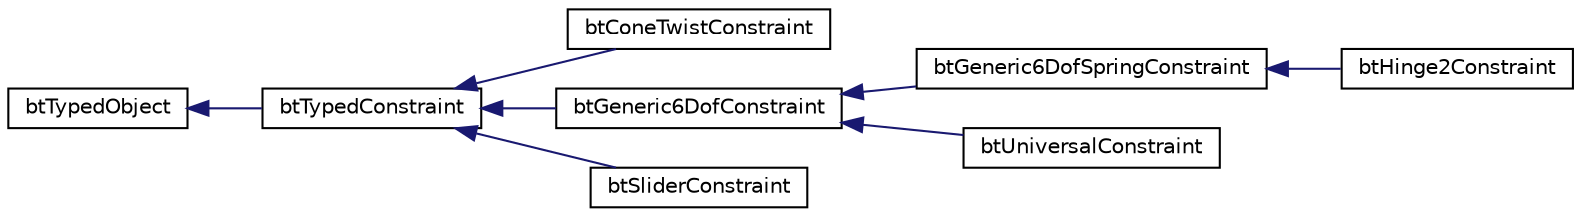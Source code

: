 digraph G
{
  edge [fontname="Helvetica",fontsize="10",labelfontname="Helvetica",labelfontsize="10"];
  node [fontname="Helvetica",fontsize="10",shape=record];
  rankdir=LR;
  Node1 [label="btTypedObject",height=0.2,width=0.4,color="black", fillcolor="white", style="filled",URL="$d3/d37/structbtTypedObject.html",tooltip="rudimentary class to provide type info"];
  Node1 -> Node2 [dir=back,color="midnightblue",fontsize="10",style="solid",fontname="Helvetica"];
  Node2 [label="btTypedConstraint",height=0.2,width=0.4,color="black", fillcolor="white", style="filled",URL="$df/daa/classbtTypedConstraint.html",tooltip="TypedConstraint is the baseclass for Bullet constraints and vehicles."];
  Node2 -> Node3 [dir=back,color="midnightblue",fontsize="10",style="solid",fontname="Helvetica"];
  Node3 [label="btConeTwistConstraint",height=0.2,width=0.4,color="black", fillcolor="white", style="filled",URL="$d1/d4d/classbtConeTwistConstraint.html",tooltip="btConeTwistConstraint can be used to simulate ragdoll joints (upper arm, leg etc)"];
  Node2 -> Node4 [dir=back,color="midnightblue",fontsize="10",style="solid",fontname="Helvetica"];
  Node4 [label="btGeneric6DofConstraint",height=0.2,width=0.4,color="black", fillcolor="white", style="filled",URL="$dd/dd6/classbtGeneric6DofConstraint.html",tooltip="btGeneric6DofConstraint between two rigidbodies each with a pivotpoint that descibes the axis locatio..."];
  Node4 -> Node5 [dir=back,color="midnightblue",fontsize="10",style="solid",fontname="Helvetica"];
  Node5 [label="btGeneric6DofSpringConstraint",height=0.2,width=0.4,color="black", fillcolor="white", style="filled",URL="$d7/d7b/classbtGeneric6DofSpringConstraint.html",tooltip="Generic 6 DOF constraint that allows to set spring motors to any translational and rotational DOF..."];
  Node5 -> Node6 [dir=back,color="midnightblue",fontsize="10",style="solid",fontname="Helvetica"];
  Node6 [label="btHinge2Constraint",height=0.2,width=0.4,color="black", fillcolor="white", style="filled",URL="$d0/d4f/classbtHinge2Constraint.html"];
  Node4 -> Node7 [dir=back,color="midnightblue",fontsize="10",style="solid",fontname="Helvetica"];
  Node7 [label="btUniversalConstraint",height=0.2,width=0.4,color="black", fillcolor="white", style="filled",URL="$d2/d13/classbtUniversalConstraint.html"];
  Node2 -> Node8 [dir=back,color="midnightblue",fontsize="10",style="solid",fontname="Helvetica"];
  Node8 [label="btSliderConstraint",height=0.2,width=0.4,color="black", fillcolor="white", style="filled",URL="$d7/dc6/classbtSliderConstraint.html"];
}
